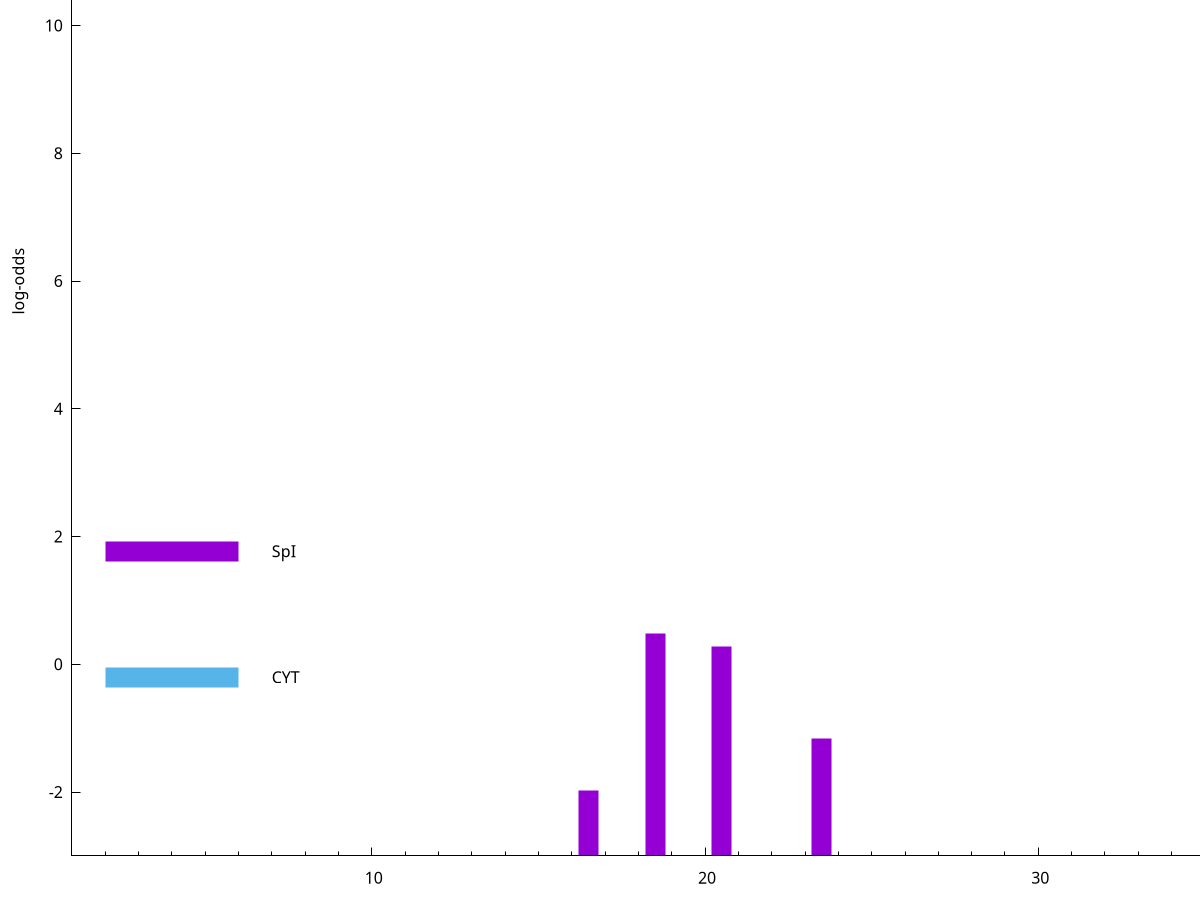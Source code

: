 set title "LipoP predictions for SRR4017915.gff"
set size 2., 1.4
set xrange [1:70] 
set mxtics 10
set yrange [-3:15]
set y2range [0:18]
set ylabel "log-odds"
set term postscript eps color solid "Helvetica" 30
set output "SRR4017915.gff31.eps"
set arrow from 2,11.169 to 6,11.169 nohead lt 4 lw 20
set label "TMH" at 7,11.169
set arrow from 2,1.77145 to 6,1.77145 nohead lt 1 lw 20
set label "SpI" at 7,1.77145
set arrow from 2,-0.200913 to 6,-0.200913 nohead lt 3 lw 20
set label "CYT" at 7,-0.200913
set arrow from 2,11.169 to 6,11.169 nohead lt 4 lw 20
set label "TMH" at 7,11.169
# NOTE: The scores below are the log-odds scores with the threshold
# NOTE: subtracted (a hack to make gnuplot make the histogram all
# NOTE: look nice).
plot "-" axes x1y2 title "" with impulses lt 1 lw 20
18.500000 3.485268
20.500000 3.281573
23.500000 1.843210
16.500000 1.028050
e
exit
